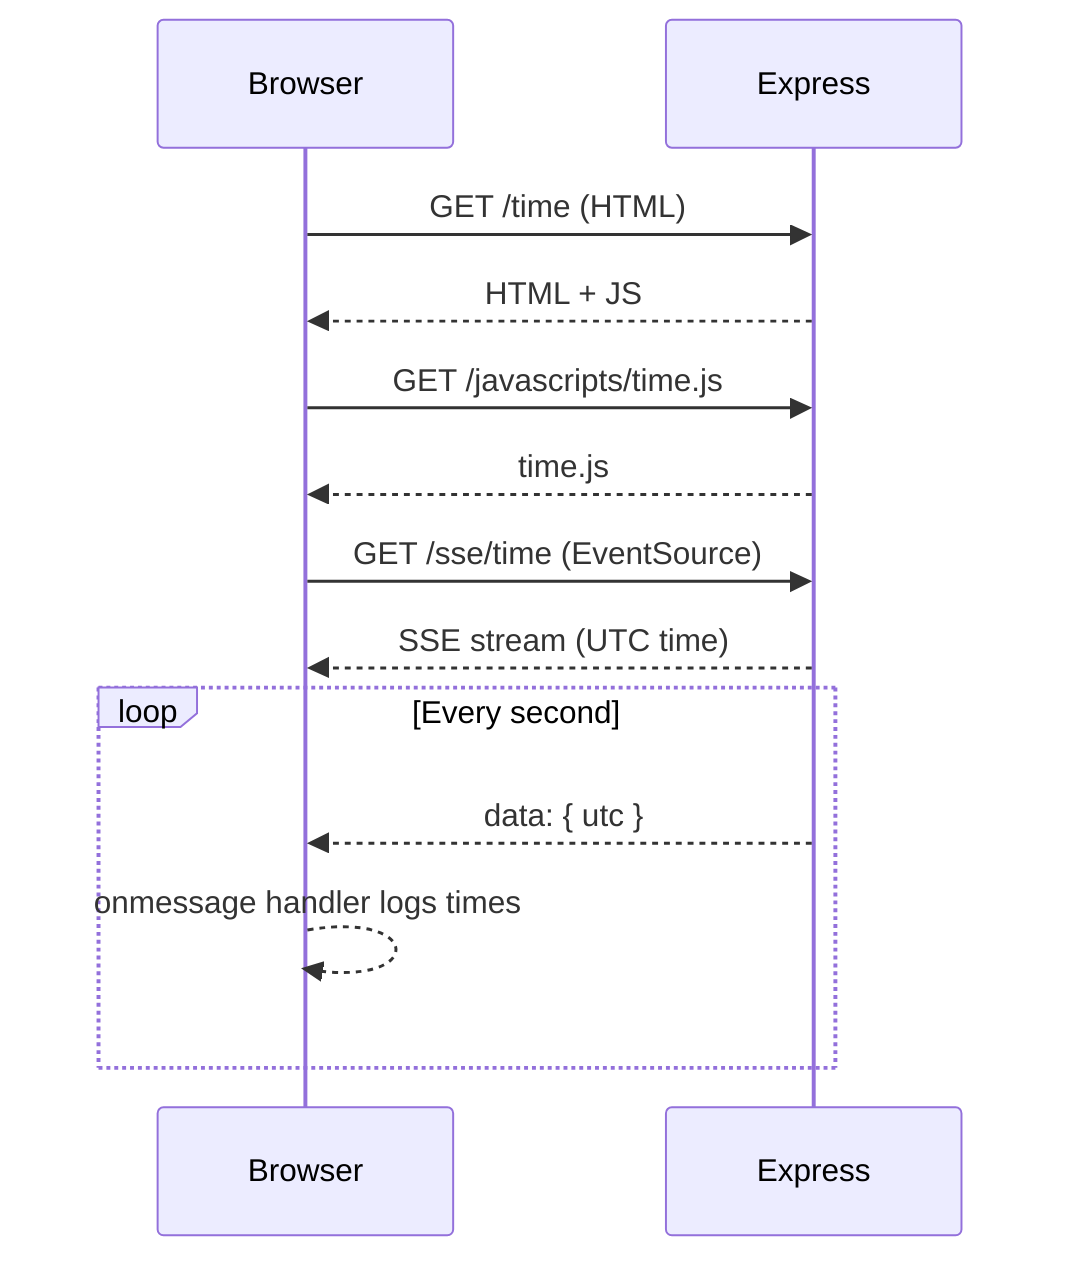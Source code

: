 sequenceDiagram
    participant Browser
    participant Express
    Browser->>Express: GET /time (HTML)
    Express-->>Browser: HTML + JS
    Browser->>Express: GET /javascripts/time.js
    Express-->>Browser: time.js
    Browser->>Express: GET /sse/time (EventSource)
    Express-->>Browser: SSE stream (UTC time)
    loop Every second
        Express-->>Browser: data: { utc }
        Browser-->>Browser: onmessage handler logs times
    end